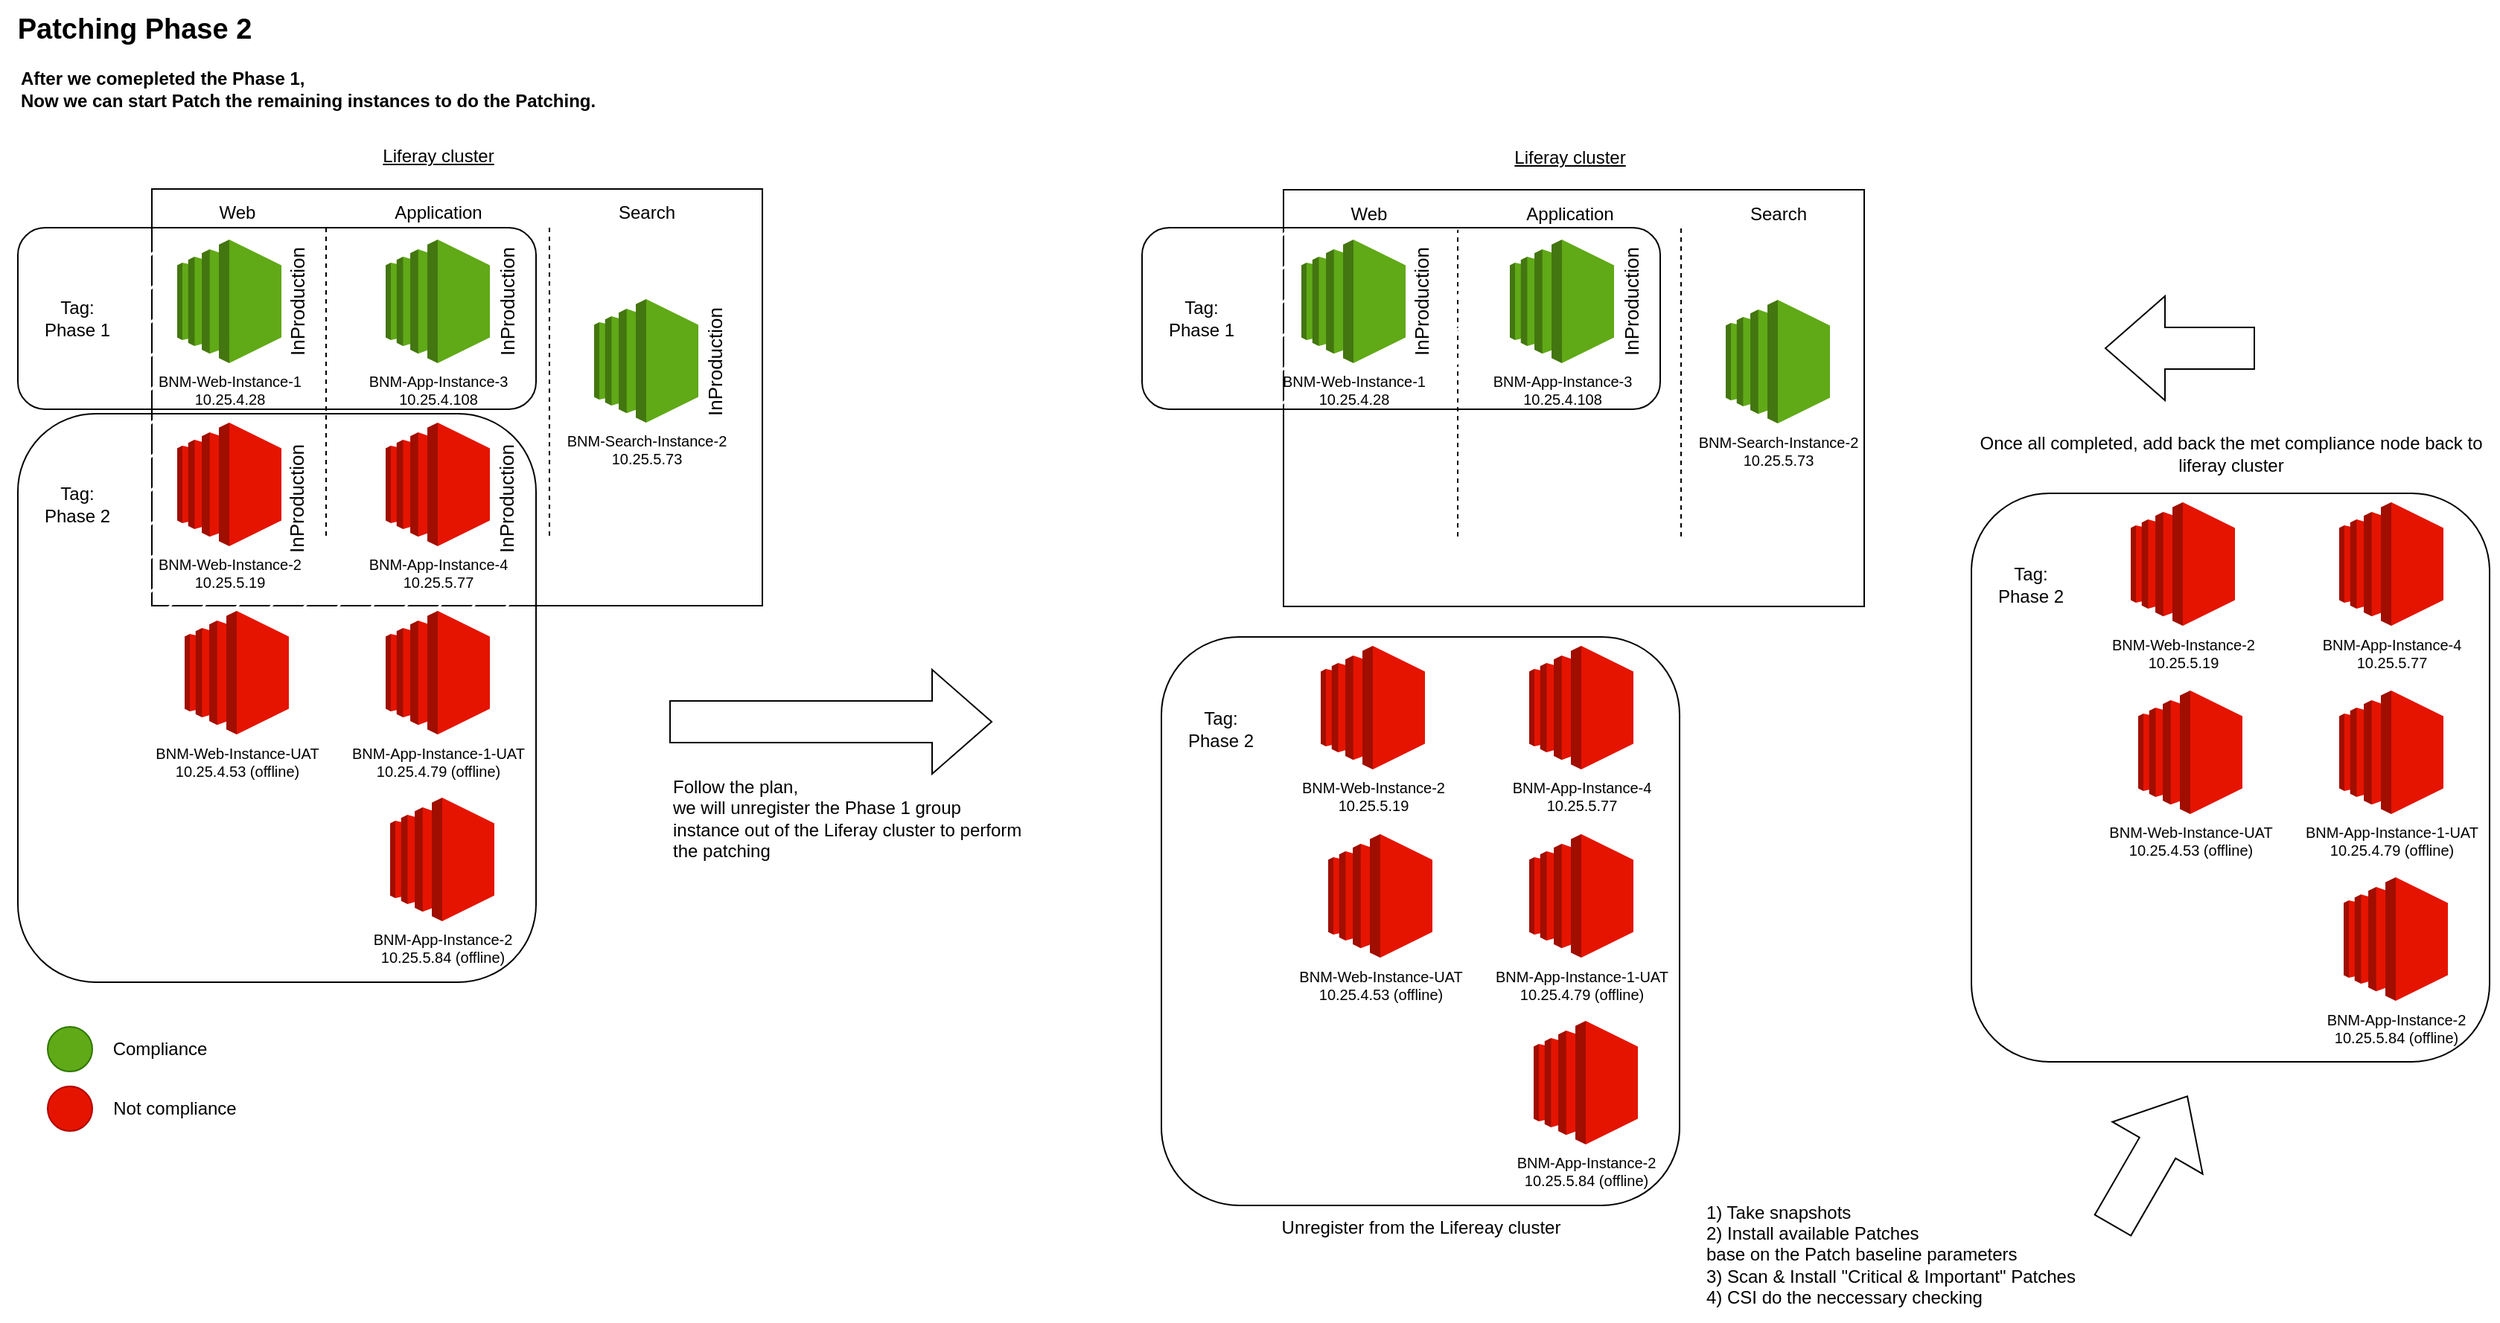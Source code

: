 <mxfile version="22.0.1" type="github">
  <diagram name="Page-1" id="beE_4dxmIc5Rx972VI1b">
    <mxGraphModel dx="1300" dy="723" grid="1" gridSize="10" guides="1" tooltips="1" connect="1" arrows="1" fold="1" page="1" pageScale="1" pageWidth="850" pageHeight="1100" math="0" shadow="0">
      <root>
        <mxCell id="0" />
        <mxCell id="1" parent="0" />
        <mxCell id="F5lLC6z1OZfWjeG4dIKi-2" value="After we comepleted the Phase 1,&amp;nbsp;&lt;br&gt;Now we can start Patch the remaining instances to do the Patching." style="text;html=1;align=left;verticalAlign=middle;resizable=0;points=[];autosize=1;strokeColor=none;fillColor=none;fontStyle=1" vertex="1" parent="1">
          <mxGeometry x="30" y="60" width="410" height="40" as="geometry" />
        </mxCell>
        <mxCell id="F5lLC6z1OZfWjeG4dIKi-3" value="Patching Phase 2" style="text;html=1;align=center;verticalAlign=middle;resizable=0;points=[];autosize=1;strokeColor=none;fillColor=none;fontStyle=1;fontSize=19;" vertex="1" parent="1">
          <mxGeometry x="18" y="20" width="180" height="40" as="geometry" />
        </mxCell>
        <mxCell id="F5lLC6z1OZfWjeG4dIKi-97" value="" style="ellipse;whiteSpace=wrap;html=1;aspect=fixed;fillColor=#60a917;fontColor=#ffffff;strokeColor=#2D7600;" vertex="1" parent="1">
          <mxGeometry x="50" y="710" width="30" height="30" as="geometry" />
        </mxCell>
        <mxCell id="F5lLC6z1OZfWjeG4dIKi-98" value="" style="ellipse;whiteSpace=wrap;html=1;aspect=fixed;fillColor=#e51400;fontColor=#ffffff;strokeColor=#B20000;" vertex="1" parent="1">
          <mxGeometry x="50" y="750" width="30" height="30" as="geometry" />
        </mxCell>
        <mxCell id="F5lLC6z1OZfWjeG4dIKi-99" value="Compliance" style="text;html=1;align=center;verticalAlign=middle;resizable=0;points=[];autosize=1;strokeColor=none;fillColor=none;" vertex="1" parent="1">
          <mxGeometry x="80" y="710" width="90" height="30" as="geometry" />
        </mxCell>
        <mxCell id="F5lLC6z1OZfWjeG4dIKi-100" value="Not compliance" style="text;html=1;align=center;verticalAlign=middle;resizable=0;points=[];autosize=1;strokeColor=none;fillColor=none;" vertex="1" parent="1">
          <mxGeometry x="80" y="750" width="110" height="30" as="geometry" />
        </mxCell>
        <mxCell id="F5lLC6z1OZfWjeG4dIKi-101" value="" style="rounded=0;whiteSpace=wrap;html=1;" vertex="1" parent="1">
          <mxGeometry x="120" y="147" width="410" height="280" as="geometry" />
        </mxCell>
        <mxCell id="F5lLC6z1OZfWjeG4dIKi-102" value="" style="endArrow=none;dashed=1;html=1;rounded=0;shadow=0;" edge="1" parent="1">
          <mxGeometry width="50" height="50" relative="1" as="geometry">
            <mxPoint x="387" y="380" as="sourcePoint" />
            <mxPoint x="387" y="170" as="targetPoint" />
          </mxGeometry>
        </mxCell>
        <mxCell id="F5lLC6z1OZfWjeG4dIKi-103" value="Web" style="text;html=1;align=center;verticalAlign=middle;resizable=0;points=[];autosize=1;strokeColor=none;fillColor=none;shadow=0;" vertex="1" parent="1">
          <mxGeometry x="152" y="148" width="50" height="30" as="geometry" />
        </mxCell>
        <mxCell id="F5lLC6z1OZfWjeG4dIKi-104" value="Application" style="text;html=1;align=center;verticalAlign=middle;resizable=0;points=[];autosize=1;strokeColor=none;fillColor=none;shadow=0;" vertex="1" parent="1">
          <mxGeometry x="272" y="148" width="80" height="30" as="geometry" />
        </mxCell>
        <mxCell id="F5lLC6z1OZfWjeG4dIKi-105" value="Search" style="text;html=1;align=center;verticalAlign=middle;resizable=0;points=[];autosize=1;strokeColor=none;fillColor=none;shadow=0;" vertex="1" parent="1">
          <mxGeometry x="422" y="148" width="60" height="30" as="geometry" />
        </mxCell>
        <mxCell id="F5lLC6z1OZfWjeG4dIKi-106" value="&lt;font color=&quot;#000000&quot;&gt;BNM-Search-Instance-2&lt;br&gt;10.25.5.73&lt;/font&gt;" style="outlineConnect=0;dashed=0;verticalLabelPosition=bottom;verticalAlign=top;align=center;html=1;shape=mxgraph.aws3.ec2;fillColor=#60a917;shadow=0;fontSize=10;fontColor=#ffffff;strokeColor=#2D7600;" vertex="1" parent="1">
          <mxGeometry x="417" y="221" width="70" height="83" as="geometry" />
        </mxCell>
        <mxCell id="F5lLC6z1OZfWjeG4dIKi-107" value="Liferay cluster" style="text;html=1;align=center;verticalAlign=middle;resizable=0;points=[];autosize=1;strokeColor=none;fillColor=none;fontStyle=4" vertex="1" parent="1">
          <mxGeometry x="262" y="110" width="100" height="30" as="geometry" />
        </mxCell>
        <mxCell id="F5lLC6z1OZfWjeG4dIKi-108" value="" style="rounded=1;whiteSpace=wrap;html=1;fillStyle=hatch;" vertex="1" parent="1">
          <mxGeometry x="30" y="173" width="348" height="122" as="geometry" />
        </mxCell>
        <mxCell id="F5lLC6z1OZfWjeG4dIKi-109" value="BNM-Web-Instance-1&lt;br&gt;10.25.4.28" style="outlineConnect=0;dashed=0;verticalLabelPosition=bottom;verticalAlign=top;align=center;html=1;shape=mxgraph.aws3.ec2;fillColor=#60a917;shadow=0;fontSize=10;fontColor=#000000;strokeColor=#2D7600;labelBorderColor=none;" vertex="1" parent="1">
          <mxGeometry x="137" y="181" width="70" height="83" as="geometry" />
        </mxCell>
        <mxCell id="F5lLC6z1OZfWjeG4dIKi-110" value="BNM-App-Instance-3&lt;br&gt;10.25.4.108" style="outlineConnect=0;dashed=0;verticalLabelPosition=bottom;verticalAlign=top;align=center;html=1;shape=mxgraph.aws3.ec2;fillColor=#60a917;shadow=0;fontSize=10;fontColor=#000000;strokeColor=#2D7600;labelBorderColor=none;" vertex="1" parent="1">
          <mxGeometry x="277" y="181" width="70" height="83" as="geometry" />
        </mxCell>
        <mxCell id="F5lLC6z1OZfWjeG4dIKi-111" value="" style="rounded=1;whiteSpace=wrap;html=1;labelBorderColor=none;fillStyle=hatch;" vertex="1" parent="1">
          <mxGeometry x="30" y="298" width="348" height="382" as="geometry" />
        </mxCell>
        <mxCell id="F5lLC6z1OZfWjeG4dIKi-112" value="BNM-App-Instance-4&lt;br&gt;10.25.5.77" style="outlineConnect=0;dashed=0;verticalLabelPosition=bottom;verticalAlign=top;align=center;html=1;shape=mxgraph.aws3.ec2;fillColor=#e51400;shadow=0;fontSize=10;fontColor=#000000;strokeColor=#B20000;labelBorderColor=none;" vertex="1" parent="1">
          <mxGeometry x="277" y="304" width="70" height="83" as="geometry" />
        </mxCell>
        <mxCell id="F5lLC6z1OZfWjeG4dIKi-113" value="BNM-Web-Instance-2&lt;br&gt;10.25.5.19" style="outlineConnect=0;dashed=0;verticalLabelPosition=bottom;verticalAlign=top;align=center;html=1;shape=mxgraph.aws3.ec2;fillColor=#e51400;shadow=0;fontSize=10;fontColor=#000000;strokeColor=#B20000;labelBorderColor=none;" vertex="1" parent="1">
          <mxGeometry x="137" y="304" width="70" height="83" as="geometry" />
        </mxCell>
        <mxCell id="F5lLC6z1OZfWjeG4dIKi-114" value="Tag: Phase 1" style="text;html=1;strokeColor=none;fillColor=none;align=center;verticalAlign=middle;whiteSpace=wrap;rounded=0;" vertex="1" parent="1">
          <mxGeometry x="40" y="219" width="60" height="30" as="geometry" />
        </mxCell>
        <mxCell id="F5lLC6z1OZfWjeG4dIKi-115" value="Tag: Phase 2" style="text;html=1;strokeColor=none;fillColor=none;align=center;verticalAlign=middle;whiteSpace=wrap;rounded=0;" vertex="1" parent="1">
          <mxGeometry x="40" y="344" width="60" height="30" as="geometry" />
        </mxCell>
        <mxCell id="F5lLC6z1OZfWjeG4dIKi-116" value="BNM-App-Instance-1-UAT&lt;br&gt;10.25.4.79 (offline)" style="outlineConnect=0;dashed=0;verticalLabelPosition=bottom;verticalAlign=top;align=center;html=1;shape=mxgraph.aws3.ec2;fillColor=#e51400;shadow=0;fontSize=10;fontColor=#000000;strokeColor=#B20000;labelBorderColor=none;" vertex="1" parent="1">
          <mxGeometry x="277" y="430.5" width="70" height="83" as="geometry" />
        </mxCell>
        <mxCell id="F5lLC6z1OZfWjeG4dIKi-117" value="BNM-Web-Instance-UAT&lt;br&gt;10.25.4.53 (offline)" style="outlineConnect=0;dashed=0;verticalLabelPosition=bottom;verticalAlign=top;align=center;html=1;shape=mxgraph.aws3.ec2;fillColor=#e51400;shadow=0;fontSize=10;fontColor=#000000;strokeColor=#B20000;labelBorderColor=none;" vertex="1" parent="1">
          <mxGeometry x="142" y="430.5" width="70" height="83" as="geometry" />
        </mxCell>
        <mxCell id="F5lLC6z1OZfWjeG4dIKi-118" value="BNM-App-Instance-2&lt;br&gt;10.25.5.84 (offline)" style="outlineConnect=0;dashed=0;verticalLabelPosition=bottom;verticalAlign=top;align=center;html=1;shape=mxgraph.aws3.ec2;fillColor=#e51400;shadow=0;fontSize=10;fontColor=#000000;strokeColor=#B20000;labelBorderColor=none;" vertex="1" parent="1">
          <mxGeometry x="280" y="556" width="70" height="83" as="geometry" />
        </mxCell>
        <mxCell id="F5lLC6z1OZfWjeG4dIKi-119" value="" style="endArrow=none;dashed=1;html=1;rounded=0;shadow=0;" edge="1" parent="1">
          <mxGeometry width="50" height="50" relative="1" as="geometry">
            <mxPoint x="237" y="380" as="sourcePoint" />
            <mxPoint x="237" y="170" as="targetPoint" />
          </mxGeometry>
        </mxCell>
        <mxCell id="F5lLC6z1OZfWjeG4dIKi-120" value="Follow the plan,&amp;nbsp;&lt;br&gt;we will unregister the Phase 1 group&amp;nbsp;&lt;br&gt;instance out of the Liferay cluster to perform&amp;nbsp;&lt;br&gt;the patching" style="text;html=1;align=left;verticalAlign=middle;resizable=0;points=[];autosize=1;strokeColor=none;fillColor=none;" vertex="1" parent="1">
          <mxGeometry x="468" y="534.5" width="260" height="70" as="geometry" />
        </mxCell>
        <mxCell id="F5lLC6z1OZfWjeG4dIKi-121" value="" style="rounded=0;whiteSpace=wrap;html=1;" vertex="1" parent="1">
          <mxGeometry x="880" y="147.5" width="390" height="280" as="geometry" />
        </mxCell>
        <mxCell id="F5lLC6z1OZfWjeG4dIKi-122" value="" style="endArrow=none;dashed=1;html=1;rounded=0;shadow=0;" edge="1" parent="1">
          <mxGeometry width="50" height="50" relative="1" as="geometry">
            <mxPoint x="1147" y="380.5" as="sourcePoint" />
            <mxPoint x="1147" y="170.5" as="targetPoint" />
          </mxGeometry>
        </mxCell>
        <mxCell id="F5lLC6z1OZfWjeG4dIKi-123" value="Web" style="text;html=1;align=center;verticalAlign=middle;resizable=0;points=[];autosize=1;strokeColor=none;fillColor=none;shadow=0;" vertex="1" parent="1">
          <mxGeometry x="912" y="148.5" width="50" height="30" as="geometry" />
        </mxCell>
        <mxCell id="F5lLC6z1OZfWjeG4dIKi-124" value="Application" style="text;html=1;align=center;verticalAlign=middle;resizable=0;points=[];autosize=1;strokeColor=none;fillColor=none;shadow=0;" vertex="1" parent="1">
          <mxGeometry x="1032" y="148.5" width="80" height="30" as="geometry" />
        </mxCell>
        <mxCell id="F5lLC6z1OZfWjeG4dIKi-125" value="Search" style="text;html=1;align=center;verticalAlign=middle;resizable=0;points=[];autosize=1;strokeColor=none;fillColor=none;shadow=0;" vertex="1" parent="1">
          <mxGeometry x="1182" y="148.5" width="60" height="30" as="geometry" />
        </mxCell>
        <mxCell id="F5lLC6z1OZfWjeG4dIKi-126" value="&lt;font color=&quot;#000000&quot;&gt;BNM-Search-Instance-2&lt;br&gt;10.25.5.73&lt;/font&gt;" style="outlineConnect=0;dashed=0;verticalLabelPosition=bottom;verticalAlign=top;align=center;html=1;shape=mxgraph.aws3.ec2;fillColor=#60a917;shadow=0;fontSize=10;fontColor=#ffffff;strokeColor=#2D7600;" vertex="1" parent="1">
          <mxGeometry x="1177" y="221.5" width="70" height="83" as="geometry" />
        </mxCell>
        <mxCell id="F5lLC6z1OZfWjeG4dIKi-127" value="Liferay cluster" style="text;html=1;align=center;verticalAlign=middle;resizable=0;points=[];autosize=1;strokeColor=none;fillColor=none;fontStyle=4" vertex="1" parent="1">
          <mxGeometry x="1022" y="110.5" width="100" height="30" as="geometry" />
        </mxCell>
        <mxCell id="F5lLC6z1OZfWjeG4dIKi-131" value="" style="rounded=1;whiteSpace=wrap;html=1;labelBorderColor=none;fillStyle=hatch;" vertex="1" parent="1">
          <mxGeometry x="798" y="448" width="348" height="382" as="geometry" />
        </mxCell>
        <mxCell id="F5lLC6z1OZfWjeG4dIKi-132" value="BNM-App-Instance-4&lt;br&gt;10.25.5.77" style="outlineConnect=0;dashed=0;verticalLabelPosition=bottom;verticalAlign=top;align=center;html=1;shape=mxgraph.aws3.ec2;fillColor=#e51400;shadow=0;fontSize=10;fontColor=#000000;strokeColor=#B20000;labelBorderColor=none;" vertex="1" parent="1">
          <mxGeometry x="1045" y="454" width="70" height="83" as="geometry" />
        </mxCell>
        <mxCell id="F5lLC6z1OZfWjeG4dIKi-133" value="BNM-Web-Instance-2&lt;br&gt;10.25.5.19" style="outlineConnect=0;dashed=0;verticalLabelPosition=bottom;verticalAlign=top;align=center;html=1;shape=mxgraph.aws3.ec2;fillColor=#e51400;shadow=0;fontSize=10;fontColor=#000000;strokeColor=#B20000;labelBorderColor=none;" vertex="1" parent="1">
          <mxGeometry x="905" y="454" width="70" height="83" as="geometry" />
        </mxCell>
        <mxCell id="F5lLC6z1OZfWjeG4dIKi-135" value="Tag: Phase 2" style="text;html=1;strokeColor=none;fillColor=none;align=center;verticalAlign=middle;whiteSpace=wrap;rounded=0;" vertex="1" parent="1">
          <mxGeometry x="808" y="494.5" width="60" height="30" as="geometry" />
        </mxCell>
        <mxCell id="F5lLC6z1OZfWjeG4dIKi-136" value="BNM-App-Instance-1-UAT&lt;br&gt;10.25.4.79 (offline)" style="outlineConnect=0;dashed=0;verticalLabelPosition=bottom;verticalAlign=top;align=center;html=1;shape=mxgraph.aws3.ec2;fillColor=#e51400;shadow=0;fontSize=10;fontColor=#000000;strokeColor=#B20000;labelBorderColor=none;" vertex="1" parent="1">
          <mxGeometry x="1045" y="580.5" width="70" height="83" as="geometry" />
        </mxCell>
        <mxCell id="F5lLC6z1OZfWjeG4dIKi-137" value="BNM-Web-Instance-UAT&lt;br&gt;10.25.4.53 (offline)" style="outlineConnect=0;dashed=0;verticalLabelPosition=bottom;verticalAlign=top;align=center;html=1;shape=mxgraph.aws3.ec2;fillColor=#e51400;shadow=0;fontSize=10;fontColor=#000000;strokeColor=#B20000;labelBorderColor=none;" vertex="1" parent="1">
          <mxGeometry x="910" y="580.5" width="70" height="83" as="geometry" />
        </mxCell>
        <mxCell id="F5lLC6z1OZfWjeG4dIKi-138" value="BNM-App-Instance-2&lt;br&gt;10.25.5.84 (offline)" style="outlineConnect=0;dashed=0;verticalLabelPosition=bottom;verticalAlign=top;align=center;html=1;shape=mxgraph.aws3.ec2;fillColor=#e51400;shadow=0;fontSize=10;fontColor=#000000;strokeColor=#B20000;labelBorderColor=none;" vertex="1" parent="1">
          <mxGeometry x="1048" y="706" width="70" height="83" as="geometry" />
        </mxCell>
        <mxCell id="F5lLC6z1OZfWjeG4dIKi-139" value="" style="endArrow=none;dashed=1;html=1;rounded=0;shadow=0;" edge="1" parent="1">
          <mxGeometry width="50" height="50" relative="1" as="geometry">
            <mxPoint x="997" y="380.5" as="sourcePoint" />
            <mxPoint x="997" y="170.5" as="targetPoint" />
          </mxGeometry>
        </mxCell>
        <mxCell id="F5lLC6z1OZfWjeG4dIKi-140" value="1) Take snapshots&lt;br&gt;2) Install available Patches &lt;br&gt;base on the Patch baseline parameters&lt;br&gt;3) Scan &amp;amp; Install &quot;Critical &amp;amp; Important&quot; Patches&lt;br&gt;4) CSI do the neccessary checking&amp;nbsp;" style="text;html=1;align=left;verticalAlign=middle;resizable=0;points=[];autosize=1;strokeColor=none;fillColor=none;" vertex="1" parent="1">
          <mxGeometry x="1162" y="818" width="270" height="90" as="geometry" />
        </mxCell>
        <mxCell id="F5lLC6z1OZfWjeG4dIKi-145" value="Unregister from the Lifereay cluster" style="text;html=1;align=center;verticalAlign=middle;resizable=0;points=[];autosize=1;strokeColor=none;fillColor=none;" vertex="1" parent="1">
          <mxGeometry x="867" y="830" width="210" height="30" as="geometry" />
        </mxCell>
        <mxCell id="F5lLC6z1OZfWjeG4dIKi-146" value="Once all completed, add back the met compliance node back to&lt;br&gt;liferay cluster" style="text;html=1;align=center;verticalAlign=middle;resizable=0;points=[];autosize=1;strokeColor=none;fillColor=none;" vertex="1" parent="1">
          <mxGeometry x="1336" y="304.5" width="360" height="40" as="geometry" />
        </mxCell>
        <mxCell id="F5lLC6z1OZfWjeG4dIKi-147" value="InProduction" style="text;html=1;strokeColor=none;fillColor=none;align=center;verticalAlign=middle;whiteSpace=wrap;rounded=0;rotation=-90;fontSize=13;" vertex="1" parent="1">
          <mxGeometry x="468" y="248" width="60" height="30" as="geometry" />
        </mxCell>
        <mxCell id="F5lLC6z1OZfWjeG4dIKi-148" value="" style="html=1;shadow=0;dashed=0;align=center;verticalAlign=middle;shape=mxgraph.arrows2.arrow;dy=0.6;dx=40;notch=0;" vertex="1" parent="1">
          <mxGeometry x="468" y="470" width="216" height="70" as="geometry" />
        </mxCell>
        <mxCell id="F5lLC6z1OZfWjeG4dIKi-149" value="InProduction" style="text;html=1;strokeColor=none;fillColor=none;align=center;verticalAlign=middle;whiteSpace=wrap;rounded=0;rotation=-90;fontSize=13;" vertex="1" parent="1">
          <mxGeometry x="328" y="207.5" width="60" height="30" as="geometry" />
        </mxCell>
        <mxCell id="F5lLC6z1OZfWjeG4dIKi-150" value="InProduction" style="text;html=1;strokeColor=none;fillColor=none;align=center;verticalAlign=middle;whiteSpace=wrap;rounded=0;rotation=-90;fontSize=13;" vertex="1" parent="1">
          <mxGeometry x="187" y="207.5" width="60" height="30" as="geometry" />
        </mxCell>
        <mxCell id="F5lLC6z1OZfWjeG4dIKi-151" value="InProduction" style="text;html=1;strokeColor=none;fillColor=none;align=center;verticalAlign=middle;whiteSpace=wrap;rounded=0;rotation=-90;fontSize=13;" vertex="1" parent="1">
          <mxGeometry x="187" y="340" width="60" height="30" as="geometry" />
        </mxCell>
        <mxCell id="F5lLC6z1OZfWjeG4dIKi-152" value="InProduction" style="text;html=1;strokeColor=none;fillColor=none;align=center;verticalAlign=middle;whiteSpace=wrap;rounded=0;rotation=-90;fontSize=13;" vertex="1" parent="1">
          <mxGeometry x="328" y="340" width="60" height="30" as="geometry" />
        </mxCell>
        <mxCell id="F5lLC6z1OZfWjeG4dIKi-154" value="" style="html=1;shadow=0;dashed=0;align=center;verticalAlign=middle;shape=mxgraph.arrows2.arrow;dy=0.6;dx=40;notch=0;rotation=-60;" vertex="1" parent="1">
          <mxGeometry x="1412" y="765" width="100" height="70" as="geometry" />
        </mxCell>
        <mxCell id="F5lLC6z1OZfWjeG4dIKi-155" value="" style="html=1;shadow=0;dashed=0;align=center;verticalAlign=middle;shape=mxgraph.arrows2.arrow;dy=0.6;dx=40;notch=0;rotation=-180;" vertex="1" parent="1">
          <mxGeometry x="1432" y="219" width="100" height="70" as="geometry" />
        </mxCell>
        <mxCell id="F5lLC6z1OZfWjeG4dIKi-160" value="" style="rounded=1;whiteSpace=wrap;html=1;fillStyle=hatch;" vertex="1" parent="1">
          <mxGeometry x="785" y="173" width="348" height="122" as="geometry" />
        </mxCell>
        <mxCell id="F5lLC6z1OZfWjeG4dIKi-161" value="BNM-Web-Instance-1&lt;br&gt;10.25.4.28" style="outlineConnect=0;dashed=0;verticalLabelPosition=bottom;verticalAlign=top;align=center;html=1;shape=mxgraph.aws3.ec2;fillColor=#60a917;shadow=0;fontSize=10;fontColor=#000000;strokeColor=#2D7600;labelBorderColor=none;" vertex="1" parent="1">
          <mxGeometry x="892" y="181" width="70" height="83" as="geometry" />
        </mxCell>
        <mxCell id="F5lLC6z1OZfWjeG4dIKi-162" value="BNM-App-Instance-3&lt;br&gt;10.25.4.108" style="outlineConnect=0;dashed=0;verticalLabelPosition=bottom;verticalAlign=top;align=center;html=1;shape=mxgraph.aws3.ec2;fillColor=#60a917;shadow=0;fontSize=10;fontColor=#000000;strokeColor=#2D7600;labelBorderColor=none;" vertex="1" parent="1">
          <mxGeometry x="1032" y="181" width="70" height="83" as="geometry" />
        </mxCell>
        <mxCell id="F5lLC6z1OZfWjeG4dIKi-163" value="Tag: Phase 1" style="text;html=1;strokeColor=none;fillColor=none;align=center;verticalAlign=middle;whiteSpace=wrap;rounded=0;" vertex="1" parent="1">
          <mxGeometry x="795" y="219" width="60" height="30" as="geometry" />
        </mxCell>
        <mxCell id="F5lLC6z1OZfWjeG4dIKi-164" value="InProduction" style="text;html=1;strokeColor=none;fillColor=none;align=center;verticalAlign=middle;whiteSpace=wrap;rounded=0;rotation=-90;fontSize=13;" vertex="1" parent="1">
          <mxGeometry x="1083" y="207.5" width="60" height="30" as="geometry" />
        </mxCell>
        <mxCell id="F5lLC6z1OZfWjeG4dIKi-165" value="InProduction" style="text;html=1;strokeColor=none;fillColor=none;align=center;verticalAlign=middle;whiteSpace=wrap;rounded=0;rotation=-90;fontSize=13;" vertex="1" parent="1">
          <mxGeometry x="942" y="207.5" width="60" height="30" as="geometry" />
        </mxCell>
        <mxCell id="F5lLC6z1OZfWjeG4dIKi-166" value="" style="rounded=1;whiteSpace=wrap;html=1;labelBorderColor=none;fillStyle=hatch;" vertex="1" parent="1">
          <mxGeometry x="1342" y="351.5" width="348" height="382" as="geometry" />
        </mxCell>
        <mxCell id="F5lLC6z1OZfWjeG4dIKi-167" value="BNM-App-Instance-4&lt;br&gt;10.25.5.77" style="outlineConnect=0;dashed=0;verticalLabelPosition=bottom;verticalAlign=top;align=center;html=1;shape=mxgraph.aws3.ec2;fillColor=#e51400;shadow=0;fontSize=10;fontColor=#000000;strokeColor=#B20000;labelBorderColor=none;" vertex="1" parent="1">
          <mxGeometry x="1589" y="357.5" width="70" height="83" as="geometry" />
        </mxCell>
        <mxCell id="F5lLC6z1OZfWjeG4dIKi-168" value="BNM-Web-Instance-2&lt;br&gt;10.25.5.19" style="outlineConnect=0;dashed=0;verticalLabelPosition=bottom;verticalAlign=top;align=center;html=1;shape=mxgraph.aws3.ec2;fillColor=#e51400;shadow=0;fontSize=10;fontColor=#000000;strokeColor=#B20000;labelBorderColor=none;" vertex="1" parent="1">
          <mxGeometry x="1449" y="357.5" width="70" height="83" as="geometry" />
        </mxCell>
        <mxCell id="F5lLC6z1OZfWjeG4dIKi-169" value="Tag: Phase 2" style="text;html=1;strokeColor=none;fillColor=none;align=center;verticalAlign=middle;whiteSpace=wrap;rounded=0;" vertex="1" parent="1">
          <mxGeometry x="1352" y="398" width="60" height="30" as="geometry" />
        </mxCell>
        <mxCell id="F5lLC6z1OZfWjeG4dIKi-170" value="BNM-App-Instance-1-UAT&lt;br&gt;10.25.4.79 (offline)" style="outlineConnect=0;dashed=0;verticalLabelPosition=bottom;verticalAlign=top;align=center;html=1;shape=mxgraph.aws3.ec2;fillColor=#e51400;shadow=0;fontSize=10;fontColor=#000000;strokeColor=#B20000;labelBorderColor=none;" vertex="1" parent="1">
          <mxGeometry x="1589" y="484" width="70" height="83" as="geometry" />
        </mxCell>
        <mxCell id="F5lLC6z1OZfWjeG4dIKi-171" value="BNM-Web-Instance-UAT&lt;br&gt;10.25.4.53 (offline)" style="outlineConnect=0;dashed=0;verticalLabelPosition=bottom;verticalAlign=top;align=center;html=1;shape=mxgraph.aws3.ec2;fillColor=#e51400;shadow=0;fontSize=10;fontColor=#000000;strokeColor=#B20000;labelBorderColor=none;" vertex="1" parent="1">
          <mxGeometry x="1454" y="484" width="70" height="83" as="geometry" />
        </mxCell>
        <mxCell id="F5lLC6z1OZfWjeG4dIKi-172" value="BNM-App-Instance-2&lt;br&gt;10.25.5.84 (offline)" style="outlineConnect=0;dashed=0;verticalLabelPosition=bottom;verticalAlign=top;align=center;html=1;shape=mxgraph.aws3.ec2;fillColor=#e51400;shadow=0;fontSize=10;fontColor=#000000;strokeColor=#B20000;labelBorderColor=none;" vertex="1" parent="1">
          <mxGeometry x="1592" y="609.5" width="70" height="83" as="geometry" />
        </mxCell>
      </root>
    </mxGraphModel>
  </diagram>
</mxfile>

